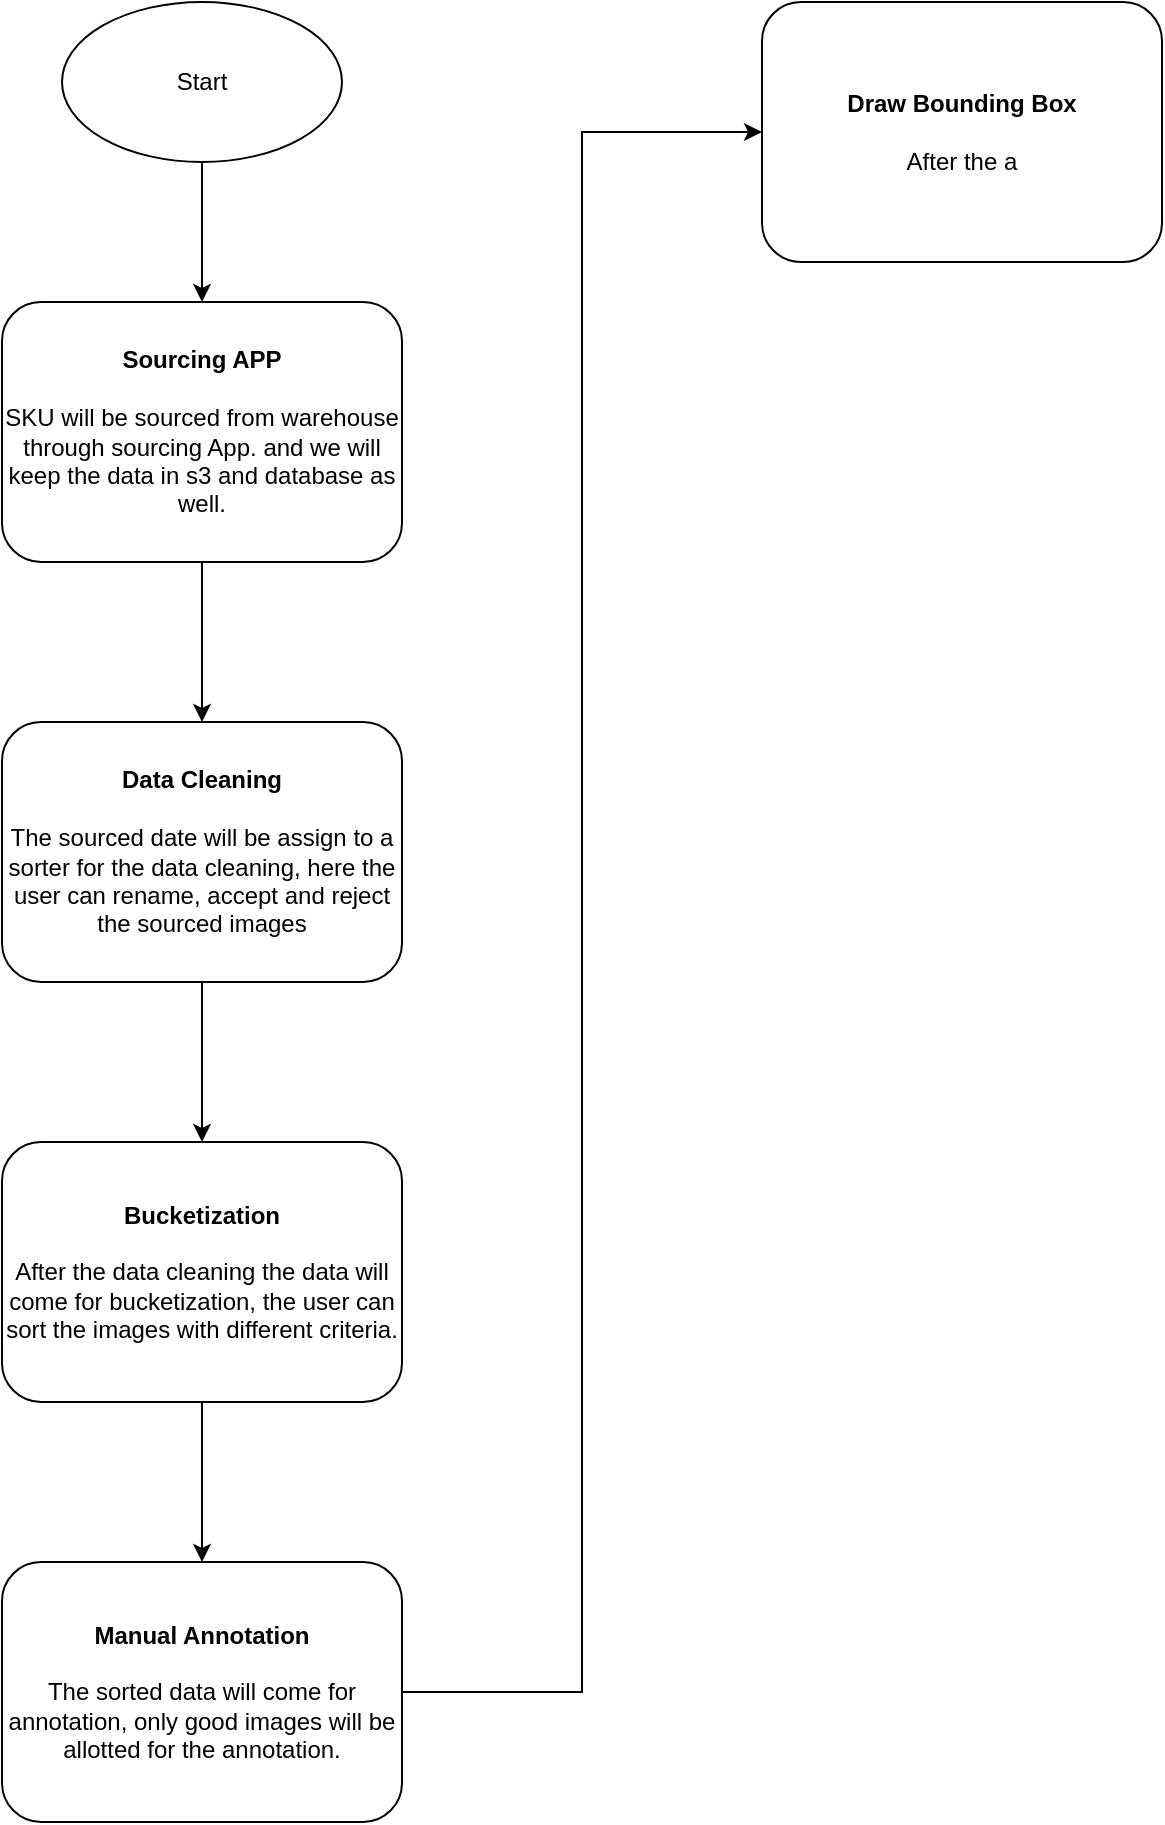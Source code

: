 <mxfile version="24.0.2" type="github">
  <diagram name="Page-1" id="WYd1DO_Am6oGvoUfWORl">
    <mxGraphModel dx="821" dy="466" grid="1" gridSize="10" guides="1" tooltips="1" connect="1" arrows="1" fold="1" page="1" pageScale="1" pageWidth="827" pageHeight="1169" math="0" shadow="0">
      <root>
        <mxCell id="0" />
        <mxCell id="1" parent="0" />
        <mxCell id="wfsq0a6jWM2ucOWFd4YF-3" value="" style="edgeStyle=orthogonalEdgeStyle;rounded=0;orthogonalLoop=1;jettySize=auto;html=1;" edge="1" parent="1" source="wfsq0a6jWM2ucOWFd4YF-1" target="wfsq0a6jWM2ucOWFd4YF-2">
          <mxGeometry relative="1" as="geometry" />
        </mxCell>
        <mxCell id="wfsq0a6jWM2ucOWFd4YF-1" value="Start" style="ellipse;whiteSpace=wrap;html=1;" vertex="1" parent="1">
          <mxGeometry x="90" y="60" width="140" height="80" as="geometry" />
        </mxCell>
        <mxCell id="wfsq0a6jWM2ucOWFd4YF-7" value="" style="edgeStyle=orthogonalEdgeStyle;rounded=0;orthogonalLoop=1;jettySize=auto;html=1;" edge="1" parent="1" source="wfsq0a6jWM2ucOWFd4YF-2" target="wfsq0a6jWM2ucOWFd4YF-6">
          <mxGeometry relative="1" as="geometry" />
        </mxCell>
        <mxCell id="wfsq0a6jWM2ucOWFd4YF-2" value="&lt;b&gt;Sourcing APP&lt;/b&gt;&lt;div&gt;&lt;br&gt;&lt;/div&gt;&lt;div&gt;SKU will be sourced from warehouse through sourcing App. and we will keep the data in s3 and database as well.&lt;/div&gt;" style="rounded=1;whiteSpace=wrap;html=1;" vertex="1" parent="1">
          <mxGeometry x="60" y="210" width="200" height="130" as="geometry" />
        </mxCell>
        <mxCell id="wfsq0a6jWM2ucOWFd4YF-9" value="" style="edgeStyle=orthogonalEdgeStyle;rounded=0;orthogonalLoop=1;jettySize=auto;html=1;" edge="1" parent="1" source="wfsq0a6jWM2ucOWFd4YF-6" target="wfsq0a6jWM2ucOWFd4YF-8">
          <mxGeometry relative="1" as="geometry" />
        </mxCell>
        <mxCell id="wfsq0a6jWM2ucOWFd4YF-6" value="&lt;b&gt;Data Cleaning&lt;/b&gt;&lt;div&gt;&lt;br&gt;&lt;/div&gt;&lt;div&gt;The sourced date will be assign to a sorter for the data cleaning, here the user can rename, accept and reject the sourced images&lt;/div&gt;" style="rounded=1;whiteSpace=wrap;html=1;" vertex="1" parent="1">
          <mxGeometry x="60" y="420" width="200" height="130" as="geometry" />
        </mxCell>
        <mxCell id="wfsq0a6jWM2ucOWFd4YF-11" value="" style="edgeStyle=orthogonalEdgeStyle;rounded=0;orthogonalLoop=1;jettySize=auto;html=1;" edge="1" parent="1" source="wfsq0a6jWM2ucOWFd4YF-8" target="wfsq0a6jWM2ucOWFd4YF-10">
          <mxGeometry relative="1" as="geometry" />
        </mxCell>
        <mxCell id="wfsq0a6jWM2ucOWFd4YF-8" value="&lt;b&gt;Bucketization&lt;/b&gt;&lt;div&gt;&lt;br&gt;&lt;/div&gt;&lt;div&gt;After the data cleaning the data will come for bucketization, the user can sort the images with different criteria.&lt;/div&gt;" style="rounded=1;whiteSpace=wrap;html=1;" vertex="1" parent="1">
          <mxGeometry x="60" y="630" width="200" height="130" as="geometry" />
        </mxCell>
        <mxCell id="wfsq0a6jWM2ucOWFd4YF-13" value="" style="edgeStyle=orthogonalEdgeStyle;rounded=0;orthogonalLoop=1;jettySize=auto;html=1;entryX=0;entryY=0.5;entryDx=0;entryDy=0;" edge="1" parent="1" source="wfsq0a6jWM2ucOWFd4YF-10" target="wfsq0a6jWM2ucOWFd4YF-12">
          <mxGeometry relative="1" as="geometry" />
        </mxCell>
        <mxCell id="wfsq0a6jWM2ucOWFd4YF-10" value="&lt;b&gt;Manual Annotation&lt;/b&gt;&lt;br&gt;&lt;div&gt;&lt;br&gt;&lt;/div&gt;&lt;div&gt;The sorted data will come for annotation, only good images will be allotted for the annotation.&lt;/div&gt;" style="rounded=1;whiteSpace=wrap;html=1;" vertex="1" parent="1">
          <mxGeometry x="60" y="840" width="200" height="130" as="geometry" />
        </mxCell>
        <mxCell id="wfsq0a6jWM2ucOWFd4YF-12" value="&lt;b&gt;Draw Bounding Box&lt;/b&gt;&lt;br&gt;&lt;div&gt;&lt;br&gt;&lt;/div&gt;&lt;div&gt;After the a&lt;/div&gt;" style="rounded=1;whiteSpace=wrap;html=1;" vertex="1" parent="1">
          <mxGeometry x="440" y="60" width="200" height="130" as="geometry" />
        </mxCell>
      </root>
    </mxGraphModel>
  </diagram>
</mxfile>
